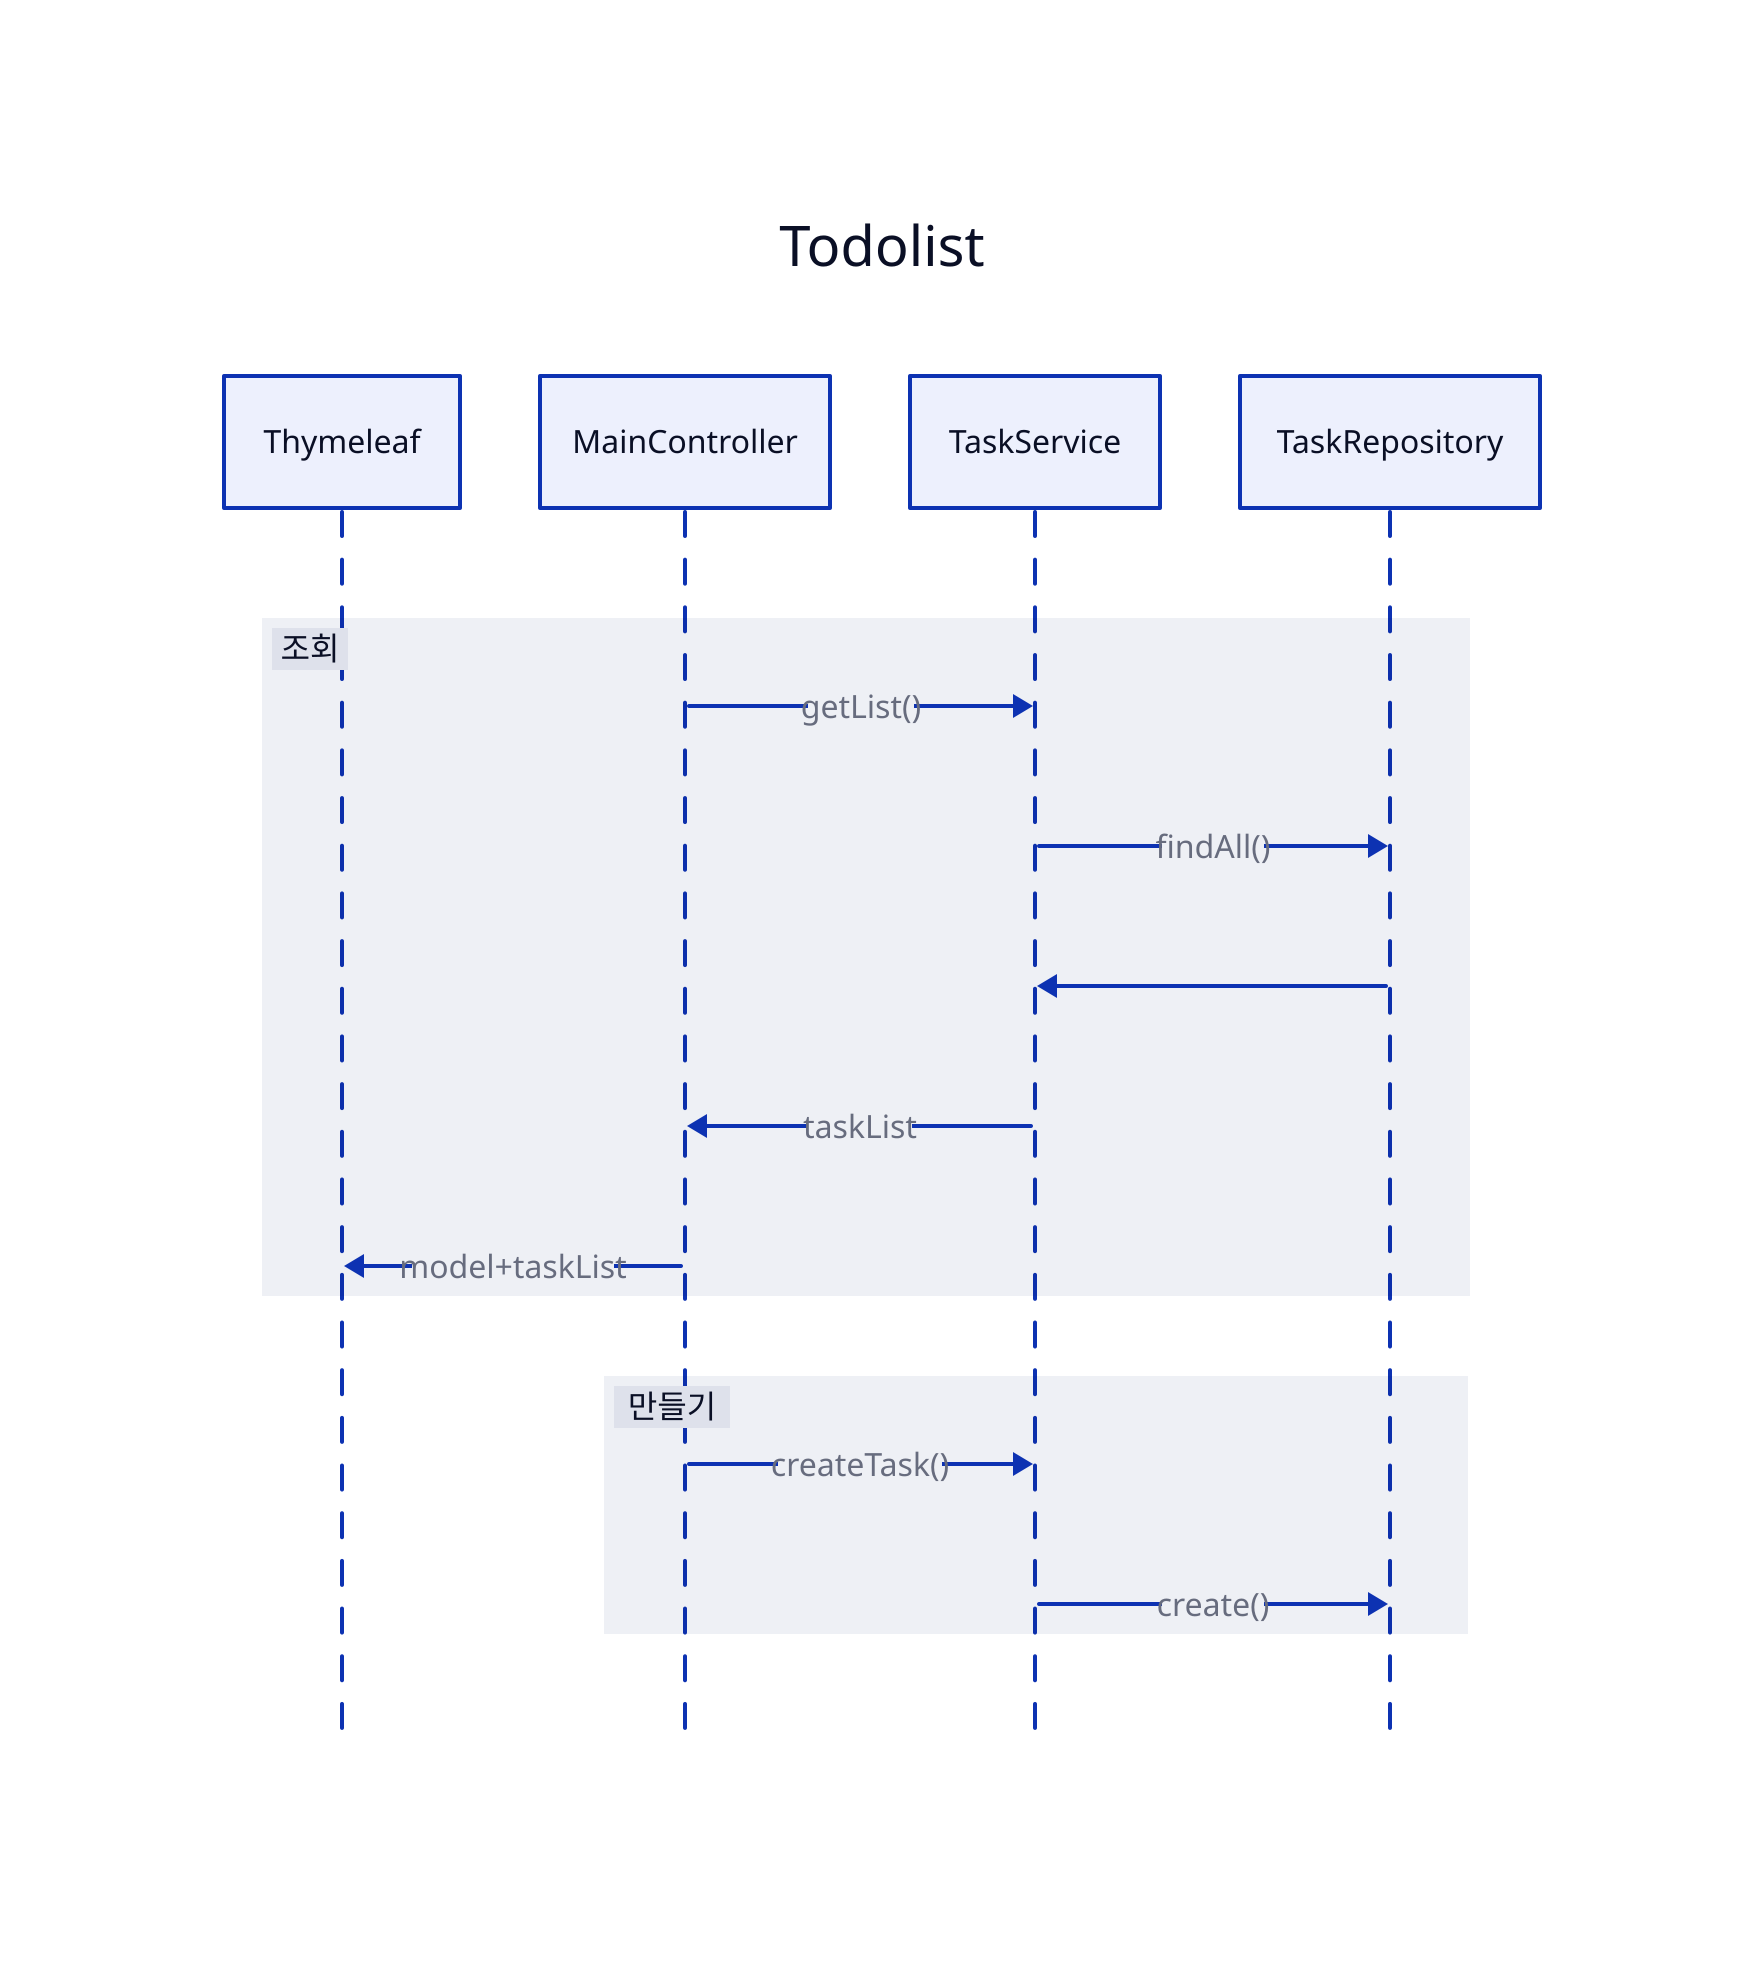 Todolist: {
  shape: sequence_diagram

  th: Thymeleaf
  con: MainController
  ser: TaskService
  re: TaskRepository
  조회: {
    con -> ser: getList()
    ser -> re : findAll()
    re -> ser 
    ser -> con: taskList
    con -> th: model+taskList
  }
  만들기:{
    con -> ser : createTask()
    ser -> re : create()
  }
}
